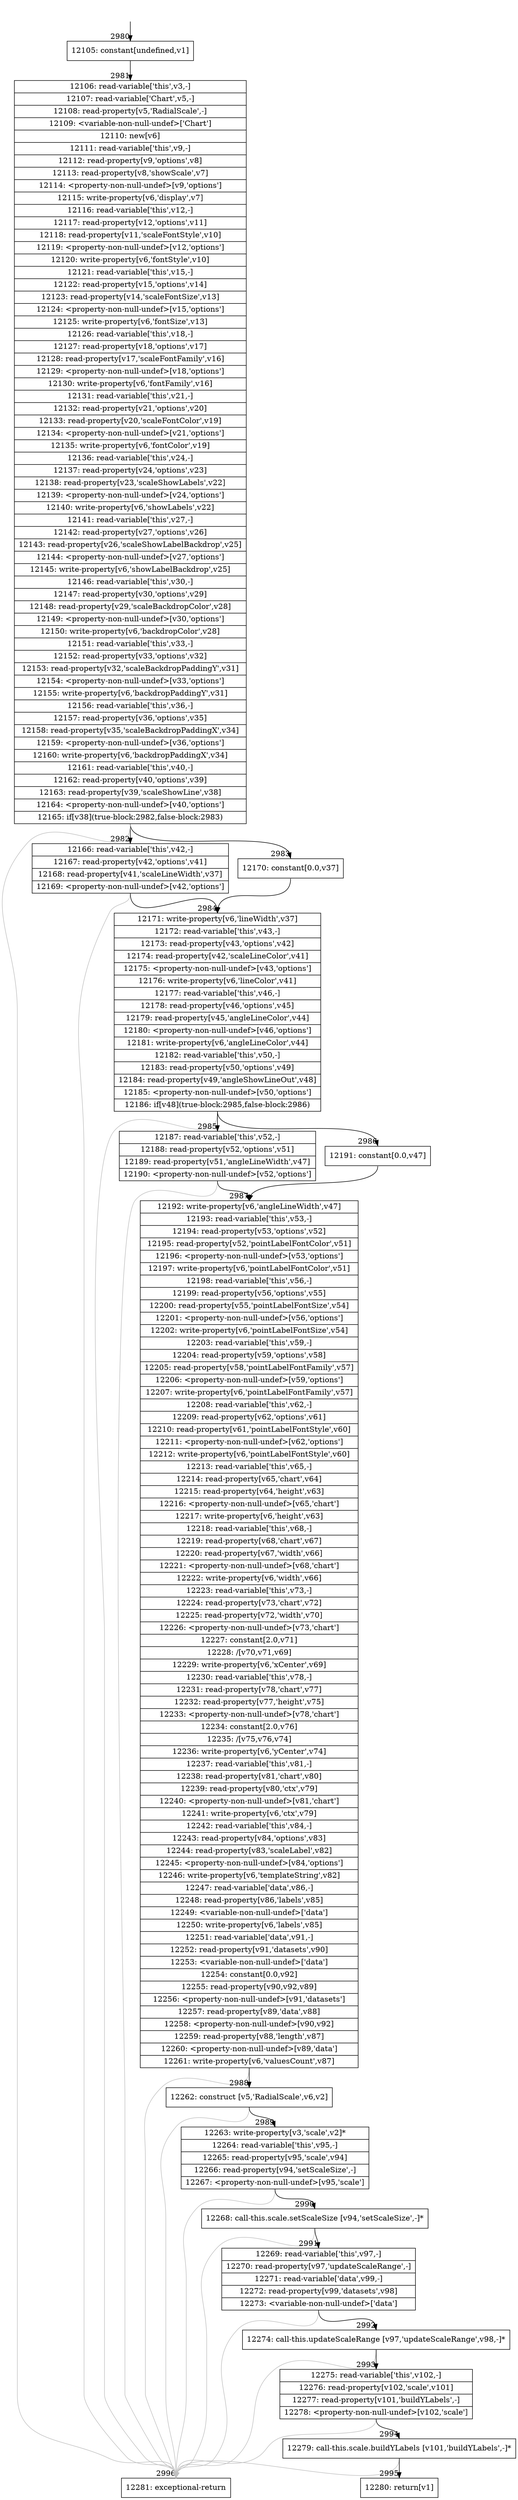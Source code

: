 digraph {
rankdir="TD"
BB_entry282[shape=none,label=""];
BB_entry282 -> BB2980 [tailport=s, headport=n, headlabel="    2980"]
BB2980 [shape=record label="{12105: constant[undefined,v1]}" ] 
BB2980 -> BB2981 [tailport=s, headport=n, headlabel="      2981"]
BB2981 [shape=record label="{12106: read-variable['this',v3,-]|12107: read-variable['Chart',v5,-]|12108: read-property[v5,'RadialScale',-]|12109: \<variable-non-null-undef\>['Chart']|12110: new[v6]|12111: read-variable['this',v9,-]|12112: read-property[v9,'options',v8]|12113: read-property[v8,'showScale',v7]|12114: \<property-non-null-undef\>[v9,'options']|12115: write-property[v6,'display',v7]|12116: read-variable['this',v12,-]|12117: read-property[v12,'options',v11]|12118: read-property[v11,'scaleFontStyle',v10]|12119: \<property-non-null-undef\>[v12,'options']|12120: write-property[v6,'fontStyle',v10]|12121: read-variable['this',v15,-]|12122: read-property[v15,'options',v14]|12123: read-property[v14,'scaleFontSize',v13]|12124: \<property-non-null-undef\>[v15,'options']|12125: write-property[v6,'fontSize',v13]|12126: read-variable['this',v18,-]|12127: read-property[v18,'options',v17]|12128: read-property[v17,'scaleFontFamily',v16]|12129: \<property-non-null-undef\>[v18,'options']|12130: write-property[v6,'fontFamily',v16]|12131: read-variable['this',v21,-]|12132: read-property[v21,'options',v20]|12133: read-property[v20,'scaleFontColor',v19]|12134: \<property-non-null-undef\>[v21,'options']|12135: write-property[v6,'fontColor',v19]|12136: read-variable['this',v24,-]|12137: read-property[v24,'options',v23]|12138: read-property[v23,'scaleShowLabels',v22]|12139: \<property-non-null-undef\>[v24,'options']|12140: write-property[v6,'showLabels',v22]|12141: read-variable['this',v27,-]|12142: read-property[v27,'options',v26]|12143: read-property[v26,'scaleShowLabelBackdrop',v25]|12144: \<property-non-null-undef\>[v27,'options']|12145: write-property[v6,'showLabelBackdrop',v25]|12146: read-variable['this',v30,-]|12147: read-property[v30,'options',v29]|12148: read-property[v29,'scaleBackdropColor',v28]|12149: \<property-non-null-undef\>[v30,'options']|12150: write-property[v6,'backdropColor',v28]|12151: read-variable['this',v33,-]|12152: read-property[v33,'options',v32]|12153: read-property[v32,'scaleBackdropPaddingY',v31]|12154: \<property-non-null-undef\>[v33,'options']|12155: write-property[v6,'backdropPaddingY',v31]|12156: read-variable['this',v36,-]|12157: read-property[v36,'options',v35]|12158: read-property[v35,'scaleBackdropPaddingX',v34]|12159: \<property-non-null-undef\>[v36,'options']|12160: write-property[v6,'backdropPaddingX',v34]|12161: read-variable['this',v40,-]|12162: read-property[v40,'options',v39]|12163: read-property[v39,'scaleShowLine',v38]|12164: \<property-non-null-undef\>[v40,'options']|12165: if[v38](true-block:2982,false-block:2983)}" ] 
BB2981 -> BB2982 [tailport=s, headport=n, headlabel="      2982"]
BB2981 -> BB2983 [tailport=s, headport=n, headlabel="      2983"]
BB2981 -> BB2996 [tailport=s, headport=n, color=gray, headlabel="      2996"]
BB2982 [shape=record label="{12166: read-variable['this',v42,-]|12167: read-property[v42,'options',v41]|12168: read-property[v41,'scaleLineWidth',v37]|12169: \<property-non-null-undef\>[v42,'options']}" ] 
BB2982 -> BB2984 [tailport=s, headport=n, headlabel="      2984"]
BB2982 -> BB2996 [tailport=s, headport=n, color=gray]
BB2983 [shape=record label="{12170: constant[0.0,v37]}" ] 
BB2983 -> BB2984 [tailport=s, headport=n]
BB2984 [shape=record label="{12171: write-property[v6,'lineWidth',v37]|12172: read-variable['this',v43,-]|12173: read-property[v43,'options',v42]|12174: read-property[v42,'scaleLineColor',v41]|12175: \<property-non-null-undef\>[v43,'options']|12176: write-property[v6,'lineColor',v41]|12177: read-variable['this',v46,-]|12178: read-property[v46,'options',v45]|12179: read-property[v45,'angleLineColor',v44]|12180: \<property-non-null-undef\>[v46,'options']|12181: write-property[v6,'angleLineColor',v44]|12182: read-variable['this',v50,-]|12183: read-property[v50,'options',v49]|12184: read-property[v49,'angleShowLineOut',v48]|12185: \<property-non-null-undef\>[v50,'options']|12186: if[v48](true-block:2985,false-block:2986)}" ] 
BB2984 -> BB2985 [tailport=s, headport=n, headlabel="      2985"]
BB2984 -> BB2986 [tailport=s, headport=n, headlabel="      2986"]
BB2984 -> BB2996 [tailport=s, headport=n, color=gray]
BB2985 [shape=record label="{12187: read-variable['this',v52,-]|12188: read-property[v52,'options',v51]|12189: read-property[v51,'angleLineWidth',v47]|12190: \<property-non-null-undef\>[v52,'options']}" ] 
BB2985 -> BB2987 [tailport=s, headport=n, headlabel="      2987"]
BB2985 -> BB2996 [tailport=s, headport=n, color=gray]
BB2986 [shape=record label="{12191: constant[0.0,v47]}" ] 
BB2986 -> BB2987 [tailport=s, headport=n]
BB2987 [shape=record label="{12192: write-property[v6,'angleLineWidth',v47]|12193: read-variable['this',v53,-]|12194: read-property[v53,'options',v52]|12195: read-property[v52,'pointLabelFontColor',v51]|12196: \<property-non-null-undef\>[v53,'options']|12197: write-property[v6,'pointLabelFontColor',v51]|12198: read-variable['this',v56,-]|12199: read-property[v56,'options',v55]|12200: read-property[v55,'pointLabelFontSize',v54]|12201: \<property-non-null-undef\>[v56,'options']|12202: write-property[v6,'pointLabelFontSize',v54]|12203: read-variable['this',v59,-]|12204: read-property[v59,'options',v58]|12205: read-property[v58,'pointLabelFontFamily',v57]|12206: \<property-non-null-undef\>[v59,'options']|12207: write-property[v6,'pointLabelFontFamily',v57]|12208: read-variable['this',v62,-]|12209: read-property[v62,'options',v61]|12210: read-property[v61,'pointLabelFontStyle',v60]|12211: \<property-non-null-undef\>[v62,'options']|12212: write-property[v6,'pointLabelFontStyle',v60]|12213: read-variable['this',v65,-]|12214: read-property[v65,'chart',v64]|12215: read-property[v64,'height',v63]|12216: \<property-non-null-undef\>[v65,'chart']|12217: write-property[v6,'height',v63]|12218: read-variable['this',v68,-]|12219: read-property[v68,'chart',v67]|12220: read-property[v67,'width',v66]|12221: \<property-non-null-undef\>[v68,'chart']|12222: write-property[v6,'width',v66]|12223: read-variable['this',v73,-]|12224: read-property[v73,'chart',v72]|12225: read-property[v72,'width',v70]|12226: \<property-non-null-undef\>[v73,'chart']|12227: constant[2.0,v71]|12228: /[v70,v71,v69]|12229: write-property[v6,'xCenter',v69]|12230: read-variable['this',v78,-]|12231: read-property[v78,'chart',v77]|12232: read-property[v77,'height',v75]|12233: \<property-non-null-undef\>[v78,'chart']|12234: constant[2.0,v76]|12235: /[v75,v76,v74]|12236: write-property[v6,'yCenter',v74]|12237: read-variable['this',v81,-]|12238: read-property[v81,'chart',v80]|12239: read-property[v80,'ctx',v79]|12240: \<property-non-null-undef\>[v81,'chart']|12241: write-property[v6,'ctx',v79]|12242: read-variable['this',v84,-]|12243: read-property[v84,'options',v83]|12244: read-property[v83,'scaleLabel',v82]|12245: \<property-non-null-undef\>[v84,'options']|12246: write-property[v6,'templateString',v82]|12247: read-variable['data',v86,-]|12248: read-property[v86,'labels',v85]|12249: \<variable-non-null-undef\>['data']|12250: write-property[v6,'labels',v85]|12251: read-variable['data',v91,-]|12252: read-property[v91,'datasets',v90]|12253: \<variable-non-null-undef\>['data']|12254: constant[0.0,v92]|12255: read-property[v90,v92,v89]|12256: \<property-non-null-undef\>[v91,'datasets']|12257: read-property[v89,'data',v88]|12258: \<property-non-null-undef\>[v90,v92]|12259: read-property[v88,'length',v87]|12260: \<property-non-null-undef\>[v89,'data']|12261: write-property[v6,'valuesCount',v87]}" ] 
BB2987 -> BB2988 [tailport=s, headport=n, headlabel="      2988"]
BB2987 -> BB2996 [tailport=s, headport=n, color=gray]
BB2988 [shape=record label="{12262: construct [v5,'RadialScale',v6,v2]}" ] 
BB2988 -> BB2989 [tailport=s, headport=n, headlabel="      2989"]
BB2988 -> BB2996 [tailport=s, headport=n, color=gray]
BB2989 [shape=record label="{12263: write-property[v3,'scale',v2]*|12264: read-variable['this',v95,-]|12265: read-property[v95,'scale',v94]|12266: read-property[v94,'setScaleSize',-]|12267: \<property-non-null-undef\>[v95,'scale']}" ] 
BB2989 -> BB2990 [tailport=s, headport=n, headlabel="      2990"]
BB2989 -> BB2996 [tailport=s, headport=n, color=gray]
BB2990 [shape=record label="{12268: call-this.scale.setScaleSize [v94,'setScaleSize',-]*}" ] 
BB2990 -> BB2991 [tailport=s, headport=n, headlabel="      2991"]
BB2990 -> BB2996 [tailport=s, headport=n, color=gray]
BB2991 [shape=record label="{12269: read-variable['this',v97,-]|12270: read-property[v97,'updateScaleRange',-]|12271: read-variable['data',v99,-]|12272: read-property[v99,'datasets',v98]|12273: \<variable-non-null-undef\>['data']}" ] 
BB2991 -> BB2992 [tailport=s, headport=n, headlabel="      2992"]
BB2991 -> BB2996 [tailport=s, headport=n, color=gray]
BB2992 [shape=record label="{12274: call-this.updateScaleRange [v97,'updateScaleRange',v98,-]*}" ] 
BB2992 -> BB2993 [tailport=s, headport=n, headlabel="      2993"]
BB2992 -> BB2996 [tailport=s, headport=n, color=gray]
BB2993 [shape=record label="{12275: read-variable['this',v102,-]|12276: read-property[v102,'scale',v101]|12277: read-property[v101,'buildYLabels',-]|12278: \<property-non-null-undef\>[v102,'scale']}" ] 
BB2993 -> BB2994 [tailport=s, headport=n, headlabel="      2994"]
BB2993 -> BB2996 [tailport=s, headport=n, color=gray]
BB2994 [shape=record label="{12279: call-this.scale.buildYLabels [v101,'buildYLabels',-]*}" ] 
BB2994 -> BB2995 [tailport=s, headport=n, headlabel="      2995"]
BB2994 -> BB2996 [tailport=s, headport=n, color=gray]
BB2995 [shape=record label="{12280: return[v1]}" ] 
BB2996 [shape=record label="{12281: exceptional-return}" ] 
//#$~ 3334
}
